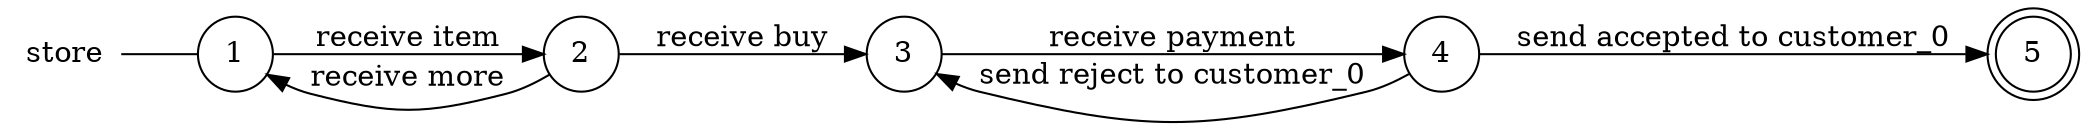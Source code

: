 digraph store {
	rankdir="LR";
	n_0 [label="store", shape="plaintext"];
	n_1 [id="6", shape=circle, label="4"];
	n_2 [id="1", shape=circle, label="1"];
	n_0 -> n_2 [arrowhead=none];
	n_3 [id="2", shape=circle, label="3"];
	n_4 [id="7", shape=doublecircle, label="5"];
	n_5 [id="3", shape=circle, label="2"];

	n_5 -> n_3 [id="[$e|9]", label="receive buy"];
	n_1 -> n_3 [id="[$e|4]", label="send reject to customer_0"];
	n_2 -> n_5 [id="[$e|3]", label="receive item"];
	n_3 -> n_1 [id="[$e|7]", label="receive payment"];
	n_5 -> n_2 [id="[$e|8]", label="receive more"];
	n_1 -> n_4 [id="[$e|5]", label="send accepted to customer_0"];
}

